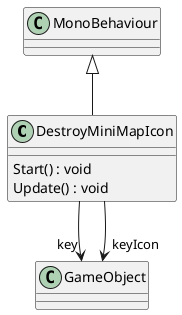 @startuml
class DestroyMiniMapIcon {
    Start() : void
    Update() : void
}
MonoBehaviour <|-- DestroyMiniMapIcon
DestroyMiniMapIcon --> "key" GameObject
DestroyMiniMapIcon --> "keyIcon" GameObject
@enduml
